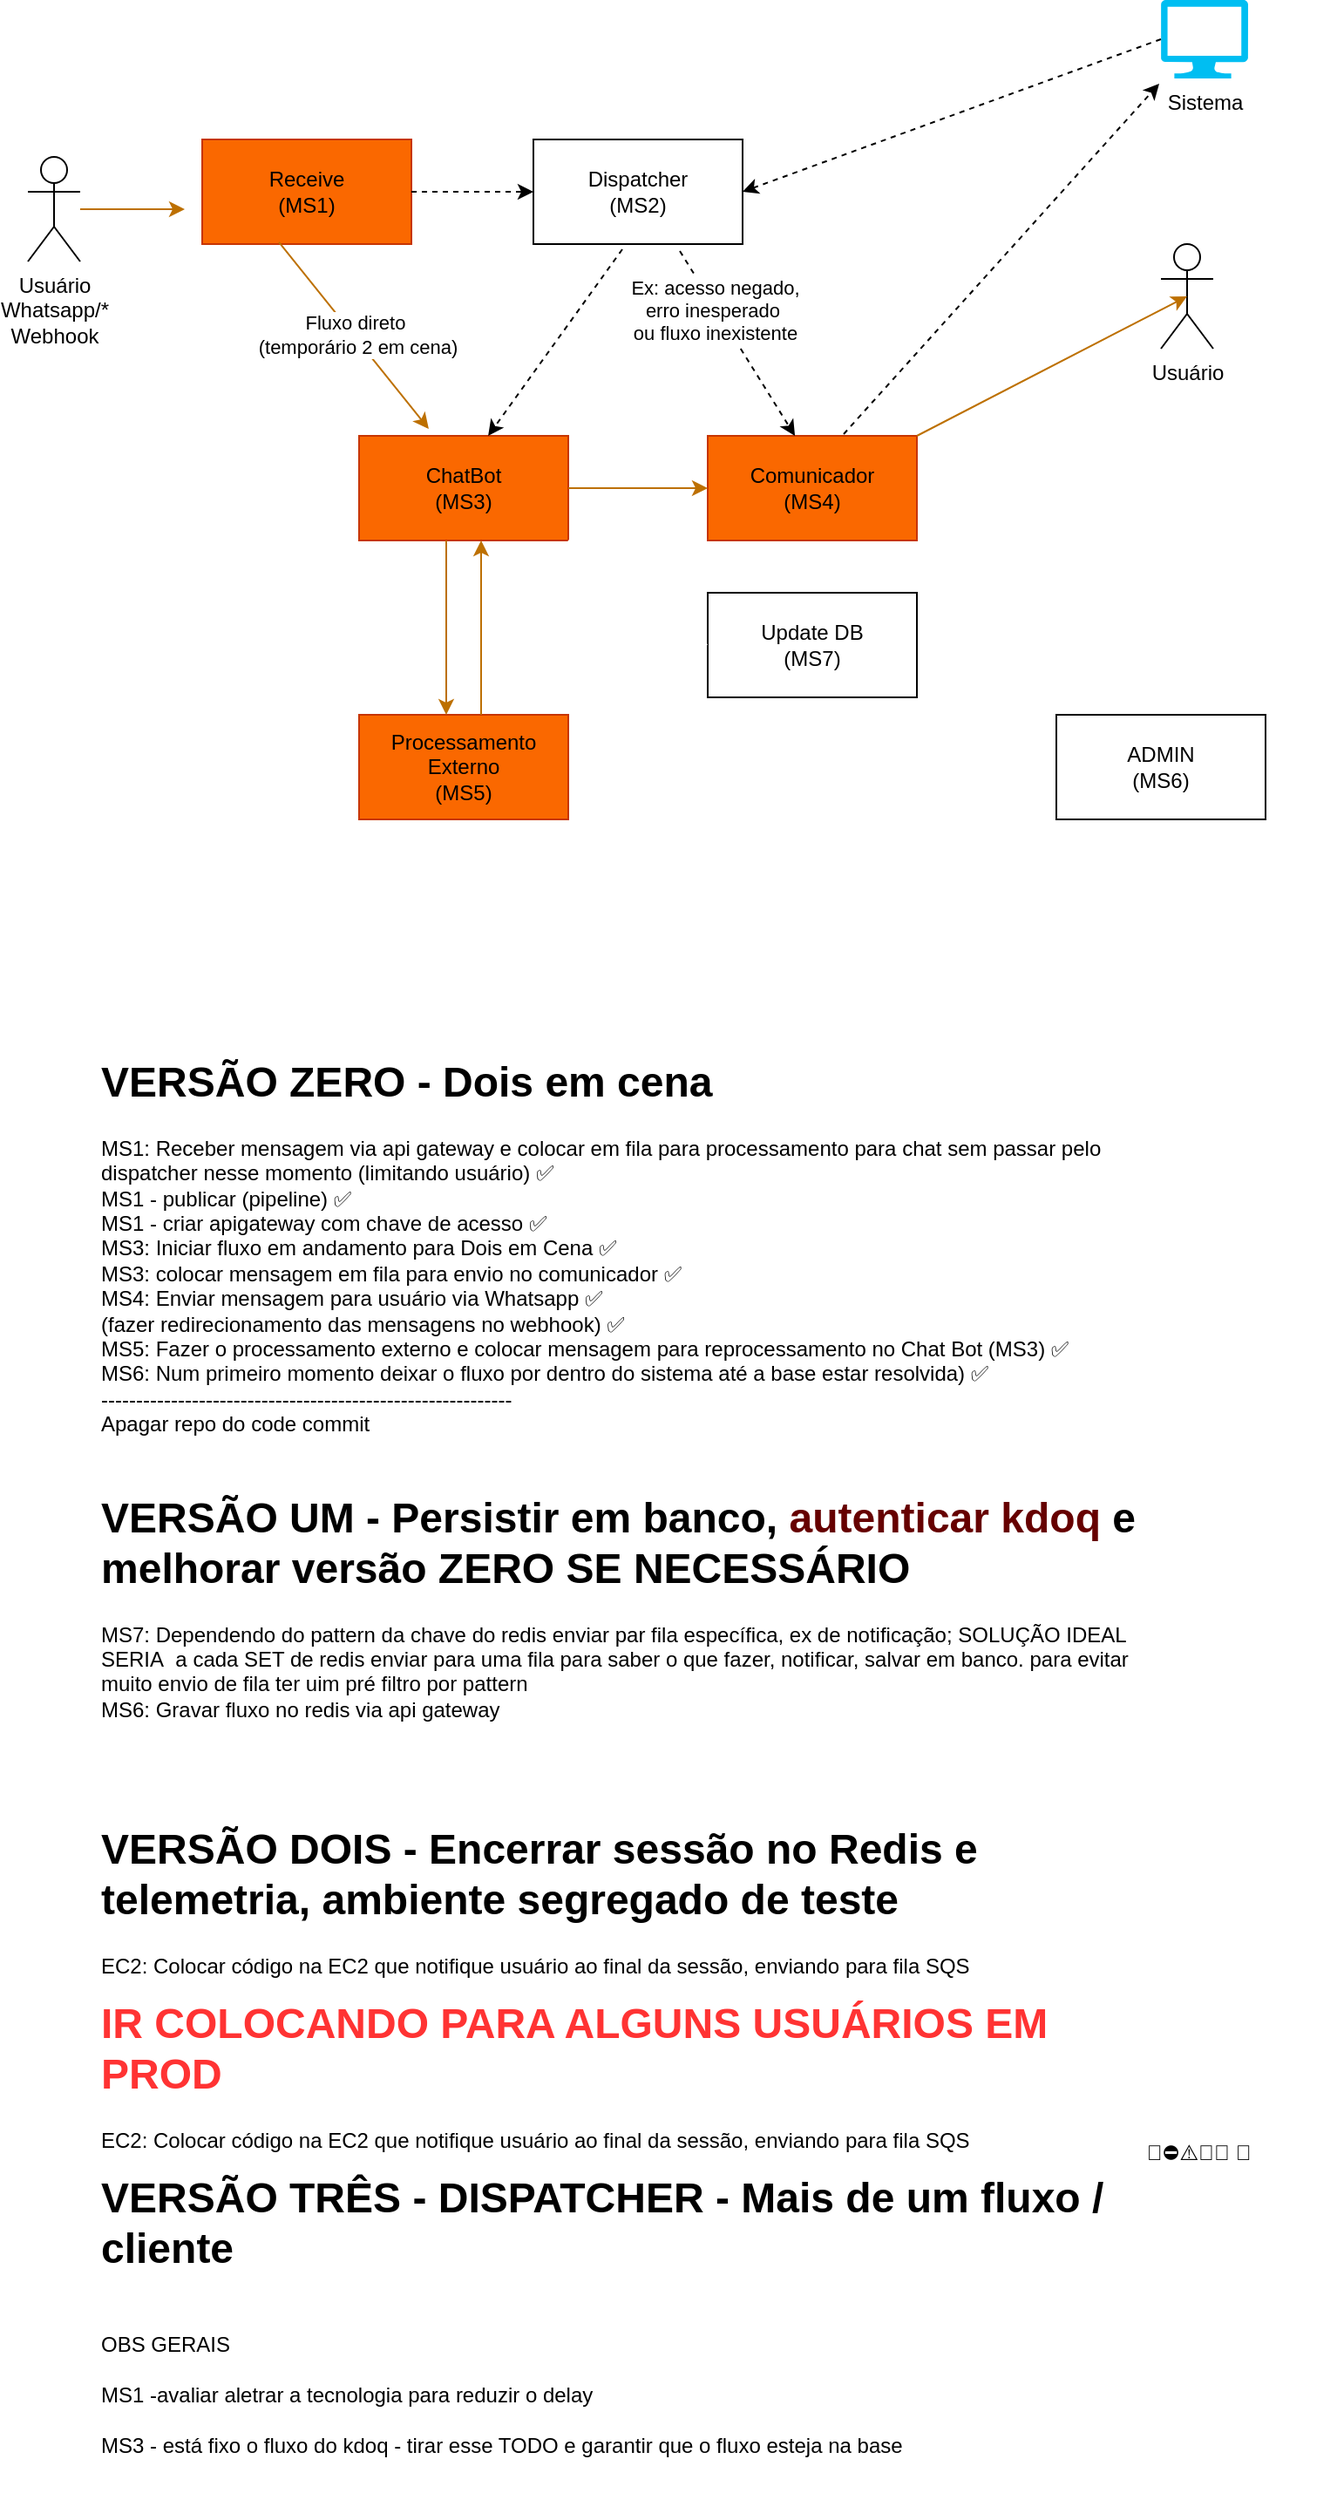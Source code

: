 <mxfile version="24.7.17">
  <diagram name="Page-1" id="x4owEQR5tJqsFIFqXLhK">
    <mxGraphModel dx="1434" dy="907" grid="1" gridSize="10" guides="1" tooltips="1" connect="1" arrows="1" fold="1" page="1" pageScale="1" pageWidth="850" pageHeight="1100" math="0" shadow="0">
      <root>
        <mxCell id="0" />
        <mxCell id="1" parent="0" />
        <mxCell id="aL0qmMMuCSAnXSBfhj6i-2" value="Usuário&lt;div&gt;Whatsapp/*&lt;br&gt;Webhook&lt;/div&gt;" style="shape=umlActor;verticalLabelPosition=bottom;verticalAlign=top;html=1;outlineConnect=0;" parent="1" vertex="1">
          <mxGeometry x="40" y="160" width="30" height="60" as="geometry" />
        </mxCell>
        <mxCell id="aL0qmMMuCSAnXSBfhj6i-4" value="Receive&lt;br&gt;(MS1)" style="rounded=0;whiteSpace=wrap;html=1;fillColor=#fa6800;fontColor=#000000;strokeColor=#C73500;" parent="1" vertex="1">
          <mxGeometry x="140" y="150" width="120" height="60" as="geometry" />
        </mxCell>
        <mxCell id="aL0qmMMuCSAnXSBfhj6i-7" value="" style="endArrow=classic;html=1;rounded=0;fillColor=#f0a30a;strokeColor=#BD7000;" parent="1" source="aL0qmMMuCSAnXSBfhj6i-2" edge="1">
          <mxGeometry width="50" height="50" relative="1" as="geometry">
            <mxPoint x="620" y="490" as="sourcePoint" />
            <mxPoint x="130" y="190" as="targetPoint" />
          </mxGeometry>
        </mxCell>
        <mxCell id="aL0qmMMuCSAnXSBfhj6i-8" value="Dispatcher&lt;br&gt;(MS2)" style="rounded=0;whiteSpace=wrap;html=1;" parent="1" vertex="1">
          <mxGeometry x="330" y="150" width="120" height="60" as="geometry" />
        </mxCell>
        <mxCell id="aL0qmMMuCSAnXSBfhj6i-9" value="ChatBot&lt;br&gt;(MS3)" style="rounded=0;whiteSpace=wrap;html=1;fillColor=#fa6800;fontColor=#000000;strokeColor=#C73500;" parent="1" vertex="1">
          <mxGeometry x="230" y="320" width="120" height="60" as="geometry" />
        </mxCell>
        <mxCell id="aL0qmMMuCSAnXSBfhj6i-10" value="" style="endArrow=classic;html=1;rounded=0;exitX=1;exitY=0.5;exitDx=0;exitDy=0;entryX=0;entryY=0.5;entryDx=0;entryDy=0;dashed=1;" parent="1" source="aL0qmMMuCSAnXSBfhj6i-4" target="aL0qmMMuCSAnXSBfhj6i-8" edge="1">
          <mxGeometry width="50" height="50" relative="1" as="geometry">
            <mxPoint x="80" y="200" as="sourcePoint" />
            <mxPoint x="320" y="190" as="targetPoint" />
          </mxGeometry>
        </mxCell>
        <mxCell id="aL0qmMMuCSAnXSBfhj6i-11" value="" style="endArrow=classic;html=1;rounded=0;exitX=0.367;exitY=0.983;exitDx=0;exitDy=0;exitPerimeter=0;entryX=0.333;entryY=-0.067;entryDx=0;entryDy=0;entryPerimeter=0;fillColor=#f0a30a;strokeColor=#BD7000;" parent="1" source="aL0qmMMuCSAnXSBfhj6i-4" target="aL0qmMMuCSAnXSBfhj6i-9" edge="1">
          <mxGeometry width="50" height="50" relative="1" as="geometry">
            <mxPoint x="620" y="490" as="sourcePoint" />
            <mxPoint x="670" y="440" as="targetPoint" />
          </mxGeometry>
        </mxCell>
        <mxCell id="aL0qmMMuCSAnXSBfhj6i-12" value="Fluxo direto&amp;nbsp;&lt;div&gt;(temporário 2 em cena)&lt;/div&gt;" style="edgeLabel;html=1;align=center;verticalAlign=middle;resizable=0;points=[];" parent="aL0qmMMuCSAnXSBfhj6i-11" vertex="1" connectable="0">
          <mxGeometry x="0.003" y="2" relative="1" as="geometry">
            <mxPoint as="offset" />
          </mxGeometry>
        </mxCell>
        <mxCell id="aL0qmMMuCSAnXSBfhj6i-13" value="Comunicador&lt;br&gt;(MS4)" style="rounded=0;whiteSpace=wrap;html=1;fillColor=#fa6800;fontColor=#000000;strokeColor=#C73500;" parent="1" vertex="1">
          <mxGeometry x="430" y="320" width="120" height="60" as="geometry" />
        </mxCell>
        <mxCell id="aL0qmMMuCSAnXSBfhj6i-14" value="Sistema" style="verticalLabelPosition=bottom;html=1;verticalAlign=top;align=center;strokeColor=none;fillColor=#00BEF2;shape=mxgraph.azure.computer;pointerEvents=1;" parent="1" vertex="1">
          <mxGeometry x="690" y="70" width="50" height="45" as="geometry" />
        </mxCell>
        <mxCell id="aL0qmMMuCSAnXSBfhj6i-15" value="" style="endArrow=classic;html=1;rounded=0;exitX=0;exitY=0.5;exitDx=0;exitDy=0;exitPerimeter=0;entryX=1;entryY=0.5;entryDx=0;entryDy=0;dashed=1;" parent="1" source="aL0qmMMuCSAnXSBfhj6i-14" target="aL0qmMMuCSAnXSBfhj6i-8" edge="1">
          <mxGeometry width="50" height="50" relative="1" as="geometry">
            <mxPoint x="620" y="490" as="sourcePoint" />
            <mxPoint x="670" y="440" as="targetPoint" />
          </mxGeometry>
        </mxCell>
        <mxCell id="aL0qmMMuCSAnXSBfhj6i-16" value="" style="endArrow=classic;html=1;rounded=0;exitX=0.425;exitY=1.05;exitDx=0;exitDy=0;exitPerimeter=0;entryX=0.617;entryY=0;entryDx=0;entryDy=0;entryPerimeter=0;dashed=1;" parent="1" source="aL0qmMMuCSAnXSBfhj6i-8" target="aL0qmMMuCSAnXSBfhj6i-9" edge="1">
          <mxGeometry width="50" height="50" relative="1" as="geometry">
            <mxPoint x="620" y="490" as="sourcePoint" />
            <mxPoint x="670" y="440" as="targetPoint" />
          </mxGeometry>
        </mxCell>
        <mxCell id="aL0qmMMuCSAnXSBfhj6i-17" value="" style="endArrow=classic;html=1;rounded=0;exitX=0.7;exitY=1.067;exitDx=0;exitDy=0;exitPerimeter=0;entryX=0.417;entryY=0;entryDx=0;entryDy=0;entryPerimeter=0;dashed=1;" parent="1" source="aL0qmMMuCSAnXSBfhj6i-8" target="aL0qmMMuCSAnXSBfhj6i-13" edge="1">
          <mxGeometry width="50" height="50" relative="1" as="geometry">
            <mxPoint x="620" y="490" as="sourcePoint" />
            <mxPoint x="670" y="440" as="targetPoint" />
          </mxGeometry>
        </mxCell>
        <mxCell id="aL0qmMMuCSAnXSBfhj6i-25" value="Ex: acesso negado, &lt;br&gt;erro&amp;nbsp;inesperado&amp;nbsp;&lt;div&gt;ou fluxo inexistente&lt;/div&gt;" style="edgeLabel;html=1;align=center;verticalAlign=middle;resizable=0;points=[];" parent="aL0qmMMuCSAnXSBfhj6i-17" vertex="1" connectable="0">
          <mxGeometry x="-0.367" y="-1" relative="1" as="geometry">
            <mxPoint as="offset" />
          </mxGeometry>
        </mxCell>
        <mxCell id="aL0qmMMuCSAnXSBfhj6i-18" value="" style="endArrow=classic;html=1;rounded=0;exitX=1;exitY=0.5;exitDx=0;exitDy=0;entryX=0;entryY=0.5;entryDx=0;entryDy=0;fillColor=#f0a30a;strokeColor=#BD7000;" parent="1" source="aL0qmMMuCSAnXSBfhj6i-9" target="aL0qmMMuCSAnXSBfhj6i-13" edge="1">
          <mxGeometry width="50" height="50" relative="1" as="geometry">
            <mxPoint x="620" y="490" as="sourcePoint" />
            <mxPoint x="670" y="440" as="targetPoint" />
          </mxGeometry>
        </mxCell>
        <mxCell id="aL0qmMMuCSAnXSBfhj6i-19" value="Usuário" style="shape=umlActor;verticalLabelPosition=bottom;verticalAlign=top;html=1;outlineConnect=0;" parent="1" vertex="1">
          <mxGeometry x="690" y="210" width="30" height="60" as="geometry" />
        </mxCell>
        <mxCell id="aL0qmMMuCSAnXSBfhj6i-20" value="" style="endArrow=classic;html=1;rounded=0;exitX=1;exitY=0;exitDx=0;exitDy=0;entryX=0.5;entryY=0.5;entryDx=0;entryDy=0;entryPerimeter=0;fillColor=#f0a30a;strokeColor=#BD7000;" parent="1" source="aL0qmMMuCSAnXSBfhj6i-13" target="aL0qmMMuCSAnXSBfhj6i-19" edge="1">
          <mxGeometry width="50" height="50" relative="1" as="geometry">
            <mxPoint x="620" y="490" as="sourcePoint" />
            <mxPoint x="680" y="250" as="targetPoint" />
          </mxGeometry>
        </mxCell>
        <mxCell id="aL0qmMMuCSAnXSBfhj6i-21" value="" style="endArrow=classic;html=1;rounded=0;exitX=0.65;exitY=-0.017;exitDx=0;exitDy=0;exitPerimeter=0;entryX=-0.02;entryY=1.067;entryDx=0;entryDy=0;entryPerimeter=0;dashed=1;" parent="1" source="aL0qmMMuCSAnXSBfhj6i-13" target="aL0qmMMuCSAnXSBfhj6i-14" edge="1">
          <mxGeometry width="50" height="50" relative="1" as="geometry">
            <mxPoint x="560" y="330" as="sourcePoint" />
            <mxPoint x="690" y="260" as="targetPoint" />
          </mxGeometry>
        </mxCell>
        <mxCell id="aL0qmMMuCSAnXSBfhj6i-22" value="Processamento&lt;br&gt;Externo&lt;br&gt;(MS5)" style="rounded=0;whiteSpace=wrap;html=1;fillColor=#fa6800;fontColor=#000000;strokeColor=#C73500;" parent="1" vertex="1">
          <mxGeometry x="230" y="480" width="120" height="60" as="geometry" />
        </mxCell>
        <mxCell id="aL0qmMMuCSAnXSBfhj6i-24" value="" style="endArrow=classic;html=1;rounded=0;exitX=0.5;exitY=1;exitDx=0;exitDy=0;fillColor=#f0a30a;strokeColor=#BD7000;" parent="1" edge="1">
          <mxGeometry width="50" height="50" relative="1" as="geometry">
            <mxPoint x="280" y="380" as="sourcePoint" />
            <mxPoint x="280" y="480" as="targetPoint" />
          </mxGeometry>
        </mxCell>
        <mxCell id="GBnZuMFmrzQNFnWWCVj_-2" value="&lt;h1 style=&quot;margin-top: 0px;&quot;&gt;VERSÃO ZERO - Dois em cena&lt;/h1&gt;&lt;div&gt;MS1: Receber mensagem via api gateway e colocar em fila para processamento para chat sem passar pelo dispatcher nesse momento (limitando usuário)&amp;nbsp;&lt;span style=&quot;background-color: initial;&quot;&gt;✅&lt;br&gt;&lt;/span&gt;&lt;span style=&quot;background-color: initial;&quot;&gt;MS1 - publicar (pipeline)&amp;nbsp;&lt;/span&gt;✅&lt;span style=&quot;background-color: initial;&quot;&gt;&lt;br&gt;MS1 - criar apigateway com chave de acesso&lt;/span&gt;&amp;nbsp;✅&lt;br&gt;&lt;span style=&quot;background-color: initial;&quot;&gt;MS3: Iniciar fluxo em andamento para Dois em Cena&amp;nbsp;&lt;/span&gt;✅&lt;span style=&quot;background-color: initial;&quot;&gt;&lt;br&gt;&lt;/span&gt;&lt;div&gt;&lt;span style=&quot;background-color: initial;&quot;&gt;MS3: colocar mensagem em fila para envio no comunicador&amp;nbsp;&lt;/span&gt;✅&lt;span style=&quot;background-color: initial;&quot;&gt;&lt;br&gt;&lt;/span&gt;MS4: Enviar mensagem para usuário via Whatsapp&amp;nbsp;&lt;span style=&quot;background-color: initial;&quot;&gt;✅&lt;/span&gt;&lt;/div&gt;&lt;span style=&quot;background-color: initial;&quot;&gt;(fazer redirecionamento das mensagens no webhook)&amp;nbsp;&lt;/span&gt;&lt;span style=&quot;background-color: initial;&quot;&gt;✅&lt;/span&gt;&lt;/div&gt;&lt;div&gt;MS5: Fazer o processamento externo e colocar mensagem para reprocessamento no Chat Bot (MS3) ✅&lt;br&gt;MS6: Num primeiro momento deixar o fluxo por dentro do sistema até a base estar resolvida) ✅&lt;br&gt;-----------------------------------------------------------&lt;br&gt;Apagar repo do code commit&lt;br&gt;&lt;br&gt;&lt;br&gt;&lt;/div&gt;" style="text;html=1;whiteSpace=wrap;overflow=hidden;rounded=0;" parent="1" vertex="1">
          <mxGeometry x="80" y="670" width="620" height="270" as="geometry" />
        </mxCell>
        <mxCell id="GBnZuMFmrzQNFnWWCVj_-3" value="ADMIN&lt;br&gt;(MS6)" style="rounded=0;whiteSpace=wrap;html=1;" parent="1" vertex="1">
          <mxGeometry x="630" y="480" width="120" height="60" as="geometry" />
        </mxCell>
        <mxCell id="1eh-dSSV-2nS1JZkb8D_-3" value="&lt;h1 style=&quot;margin-top: 0px;&quot;&gt;VERSÃO TRÊS - DISPATCHER - Mais de um fluxo / cliente&lt;/h1&gt;&lt;div&gt;&lt;br&gt;&lt;/div&gt;" style="text;html=1;whiteSpace=wrap;overflow=hidden;rounded=0;" parent="1" vertex="1">
          <mxGeometry x="80" y="1310" width="620" height="80" as="geometry" />
        </mxCell>
        <mxCell id="1eh-dSSV-2nS1JZkb8D_-4" value="&lt;h1 style=&quot;margin-top: 0px;&quot;&gt;&lt;span style=&quot;background-color: initial; font-size: 12px; font-weight: normal;&quot;&gt;🚀⛔⚠️🤓✅&amp;nbsp;🎯&lt;/span&gt;&lt;br&gt;&lt;/h1&gt;" style="text;html=1;whiteSpace=wrap;overflow=hidden;rounded=0;" parent="1" vertex="1">
          <mxGeometry x="680" y="1280" width="110" height="40" as="geometry" />
        </mxCell>
        <mxCell id="1eh-dSSV-2nS1JZkb8D_-5" value="&lt;h1 style=&quot;margin-top: 0px;&quot;&gt;&lt;span style=&quot;background-color: initial; font-size: 12px; font-weight: normal;&quot;&gt;OBS GERAIS&lt;br&gt;MS1 -avaliar aletrar a tecnologia para reduzir&amp;nbsp;o delay&lt;br&gt;&lt;/span&gt;&lt;font style=&quot;font-size: 12px; font-weight: normal;&quot;&gt;MS3 - está fixo o fluxo do kdoq - tirar esse TODO e garantir que o fluxo esteja na base&amp;nbsp;&lt;/font&gt;&lt;/h1&gt;" style="text;html=1;whiteSpace=wrap;overflow=hidden;rounded=0;" parent="1" vertex="1">
          <mxGeometry x="80" y="1390" width="500" height="110" as="geometry" />
        </mxCell>
        <mxCell id="1eh-dSSV-2nS1JZkb8D_-9" value="Update DB&lt;br&gt;(MS7)" style="rounded=0;whiteSpace=wrap;html=1;" parent="1" vertex="1">
          <mxGeometry x="430" y="410" width="120" height="60" as="geometry" />
        </mxCell>
        <mxCell id="1eh-dSSV-2nS1JZkb8D_-10" value="" style="endArrow=classic;html=1;rounded=0;exitX=1;exitY=1;exitDx=0;exitDy=0;entryX=0;entryY=0.5;entryDx=0;entryDy=0;dashed=1;fillColor=#e3c800;strokeColor=#FFFFFF;" parent="1" source="aL0qmMMuCSAnXSBfhj6i-9" target="1eh-dSSV-2nS1JZkb8D_-9" edge="1">
          <mxGeometry width="50" height="50" relative="1" as="geometry">
            <mxPoint x="360" y="360" as="sourcePoint" />
            <mxPoint x="440" y="360" as="targetPoint" />
          </mxGeometry>
        </mxCell>
        <mxCell id="1eh-dSSV-2nS1JZkb8D_-13" value="&lt;h1 style=&quot;margin-top: 0px;&quot;&gt;VERSÃO UM - Persistir em banco, &lt;font style=&quot;background-color: rgb(255, 255, 255);&quot; color=&quot;#660000&quot;&gt;autenticar kdoq&lt;/font&gt; e melhorar versão ZERO SE NECESSÁRIO&lt;/h1&gt;&lt;div&gt;MS7: Dependendo do pattern da chave do redis enviar par fila específica, ex de notificação; SOLUÇÃO IDEAL SERIA&amp;nbsp; a cada SET de redis enviar para uma fila para saber o que fazer, notificar, salvar em banco. para evitar muito envio de fila ter uim pré filtro por pattern&lt;br&gt;MS6: Gravar fluxo no redis via api gateway&lt;br&gt;&lt;/div&gt;" style="text;html=1;whiteSpace=wrap;overflow=hidden;rounded=0;" parent="1" vertex="1">
          <mxGeometry x="80" y="920" width="620" height="180" as="geometry" />
        </mxCell>
        <mxCell id="1eh-dSSV-2nS1JZkb8D_-14" value="&lt;h1 style=&quot;margin-top: 0px;&quot;&gt;VERSÃO DOIS - Encerrar sessão no Redis e telemetria, ambiente segregado de teste&lt;/h1&gt;&lt;div&gt;EC2: Colocar código na EC2 que notifique usuário ao final da sessão, enviando para fila SQS&lt;/div&gt;" style="text;html=1;whiteSpace=wrap;overflow=hidden;rounded=0;" parent="1" vertex="1">
          <mxGeometry x="80" y="1110" width="620" height="102" as="geometry" />
        </mxCell>
        <mxCell id="YbBsrdi25ZlUFy5NanMd-1" value="&lt;h1 style=&quot;margin-top: 0px;&quot;&gt;&lt;font color=&quot;#ff3333&quot;&gt;IR COLOCANDO PARA ALGUNS USUÁRIOS EM PROD&lt;/font&gt;&lt;/h1&gt;&lt;div&gt;EC2: Colocar código na EC2 que notifique usuário ao final da sessão, enviando para fila SQS&lt;/div&gt;" style="text;html=1;whiteSpace=wrap;overflow=hidden;rounded=0;" parent="1" vertex="1">
          <mxGeometry x="80" y="1210" width="620" height="102" as="geometry" />
        </mxCell>
        <mxCell id="nkaNtSG07Uki3cE-NxQm-2" value="" style="endArrow=classic;html=1;rounded=0;exitX=0.5;exitY=1;exitDx=0;exitDy=0;fillColor=#f0a30a;strokeColor=#BD7000;" edge="1" parent="1">
          <mxGeometry width="50" height="50" relative="1" as="geometry">
            <mxPoint x="300" y="480" as="sourcePoint" />
            <mxPoint x="300" y="380" as="targetPoint" />
          </mxGeometry>
        </mxCell>
      </root>
    </mxGraphModel>
  </diagram>
</mxfile>
